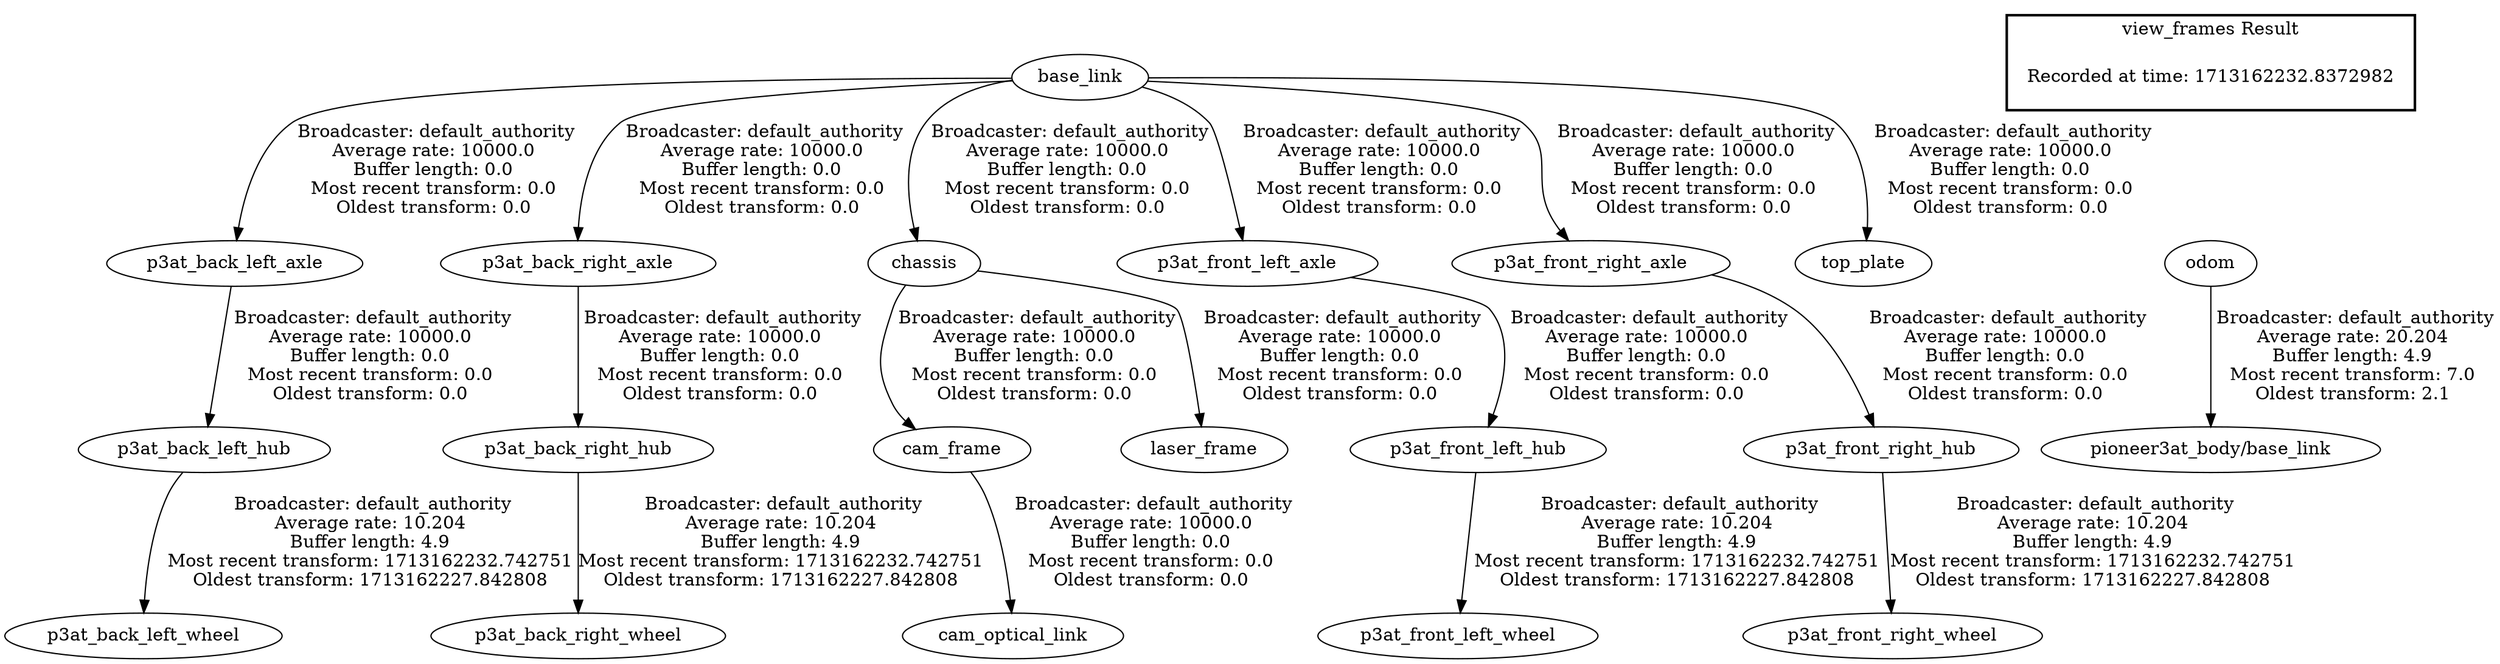 digraph G {
"base_link" -> "p3at_back_left_axle"[label=" Broadcaster: default_authority\nAverage rate: 10000.0\nBuffer length: 0.0\nMost recent transform: 0.0\nOldest transform: 0.0\n"];
"p3at_back_left_axle" -> "p3at_back_left_hub"[label=" Broadcaster: default_authority\nAverage rate: 10000.0\nBuffer length: 0.0\nMost recent transform: 0.0\nOldest transform: 0.0\n"];
"base_link" -> "p3at_back_right_axle"[label=" Broadcaster: default_authority\nAverage rate: 10000.0\nBuffer length: 0.0\nMost recent transform: 0.0\nOldest transform: 0.0\n"];
"p3at_back_right_axle" -> "p3at_back_right_hub"[label=" Broadcaster: default_authority\nAverage rate: 10000.0\nBuffer length: 0.0\nMost recent transform: 0.0\nOldest transform: 0.0\n"];
"base_link" -> "chassis"[label=" Broadcaster: default_authority\nAverage rate: 10000.0\nBuffer length: 0.0\nMost recent transform: 0.0\nOldest transform: 0.0\n"];
"base_link" -> "p3at_front_left_axle"[label=" Broadcaster: default_authority\nAverage rate: 10000.0\nBuffer length: 0.0\nMost recent transform: 0.0\nOldest transform: 0.0\n"];
"p3at_front_left_axle" -> "p3at_front_left_hub"[label=" Broadcaster: default_authority\nAverage rate: 10000.0\nBuffer length: 0.0\nMost recent transform: 0.0\nOldest transform: 0.0\n"];
"base_link" -> "p3at_front_right_axle"[label=" Broadcaster: default_authority\nAverage rate: 10000.0\nBuffer length: 0.0\nMost recent transform: 0.0\nOldest transform: 0.0\n"];
"p3at_front_right_axle" -> "p3at_front_right_hub"[label=" Broadcaster: default_authority\nAverage rate: 10000.0\nBuffer length: 0.0\nMost recent transform: 0.0\nOldest transform: 0.0\n"];
"chassis" -> "cam_frame"[label=" Broadcaster: default_authority\nAverage rate: 10000.0\nBuffer length: 0.0\nMost recent transform: 0.0\nOldest transform: 0.0\n"];
"cam_frame" -> "cam_optical_link"[label=" Broadcaster: default_authority\nAverage rate: 10000.0\nBuffer length: 0.0\nMost recent transform: 0.0\nOldest transform: 0.0\n"];
"base_link" -> "top_plate"[label=" Broadcaster: default_authority\nAverage rate: 10000.0\nBuffer length: 0.0\nMost recent transform: 0.0\nOldest transform: 0.0\n"];
"chassis" -> "laser_frame"[label=" Broadcaster: default_authority\nAverage rate: 10000.0\nBuffer length: 0.0\nMost recent transform: 0.0\nOldest transform: 0.0\n"];
"odom" -> "pioneer3at_body/base_link"[label=" Broadcaster: default_authority\nAverage rate: 20.204\nBuffer length: 4.9\nMost recent transform: 7.0\nOldest transform: 2.1\n"];
"p3at_back_left_hub" -> "p3at_back_left_wheel"[label=" Broadcaster: default_authority\nAverage rate: 10.204\nBuffer length: 4.9\nMost recent transform: 1713162232.742751\nOldest transform: 1713162227.842808\n"];
"p3at_back_right_hub" -> "p3at_back_right_wheel"[label=" Broadcaster: default_authority\nAverage rate: 10.204\nBuffer length: 4.9\nMost recent transform: 1713162232.742751\nOldest transform: 1713162227.842808\n"];
"p3at_front_left_hub" -> "p3at_front_left_wheel"[label=" Broadcaster: default_authority\nAverage rate: 10.204\nBuffer length: 4.9\nMost recent transform: 1713162232.742751\nOldest transform: 1713162227.842808\n"];
"p3at_front_right_hub" -> "p3at_front_right_wheel"[label=" Broadcaster: default_authority\nAverage rate: 10.204\nBuffer length: 4.9\nMost recent transform: 1713162232.742751\nOldest transform: 1713162227.842808\n"];
edge [style=invis];
 subgraph cluster_legend { style=bold; color=black; label ="view_frames Result";
"Recorded at time: 1713162232.8372982"[ shape=plaintext ] ;
}->"odom";
}